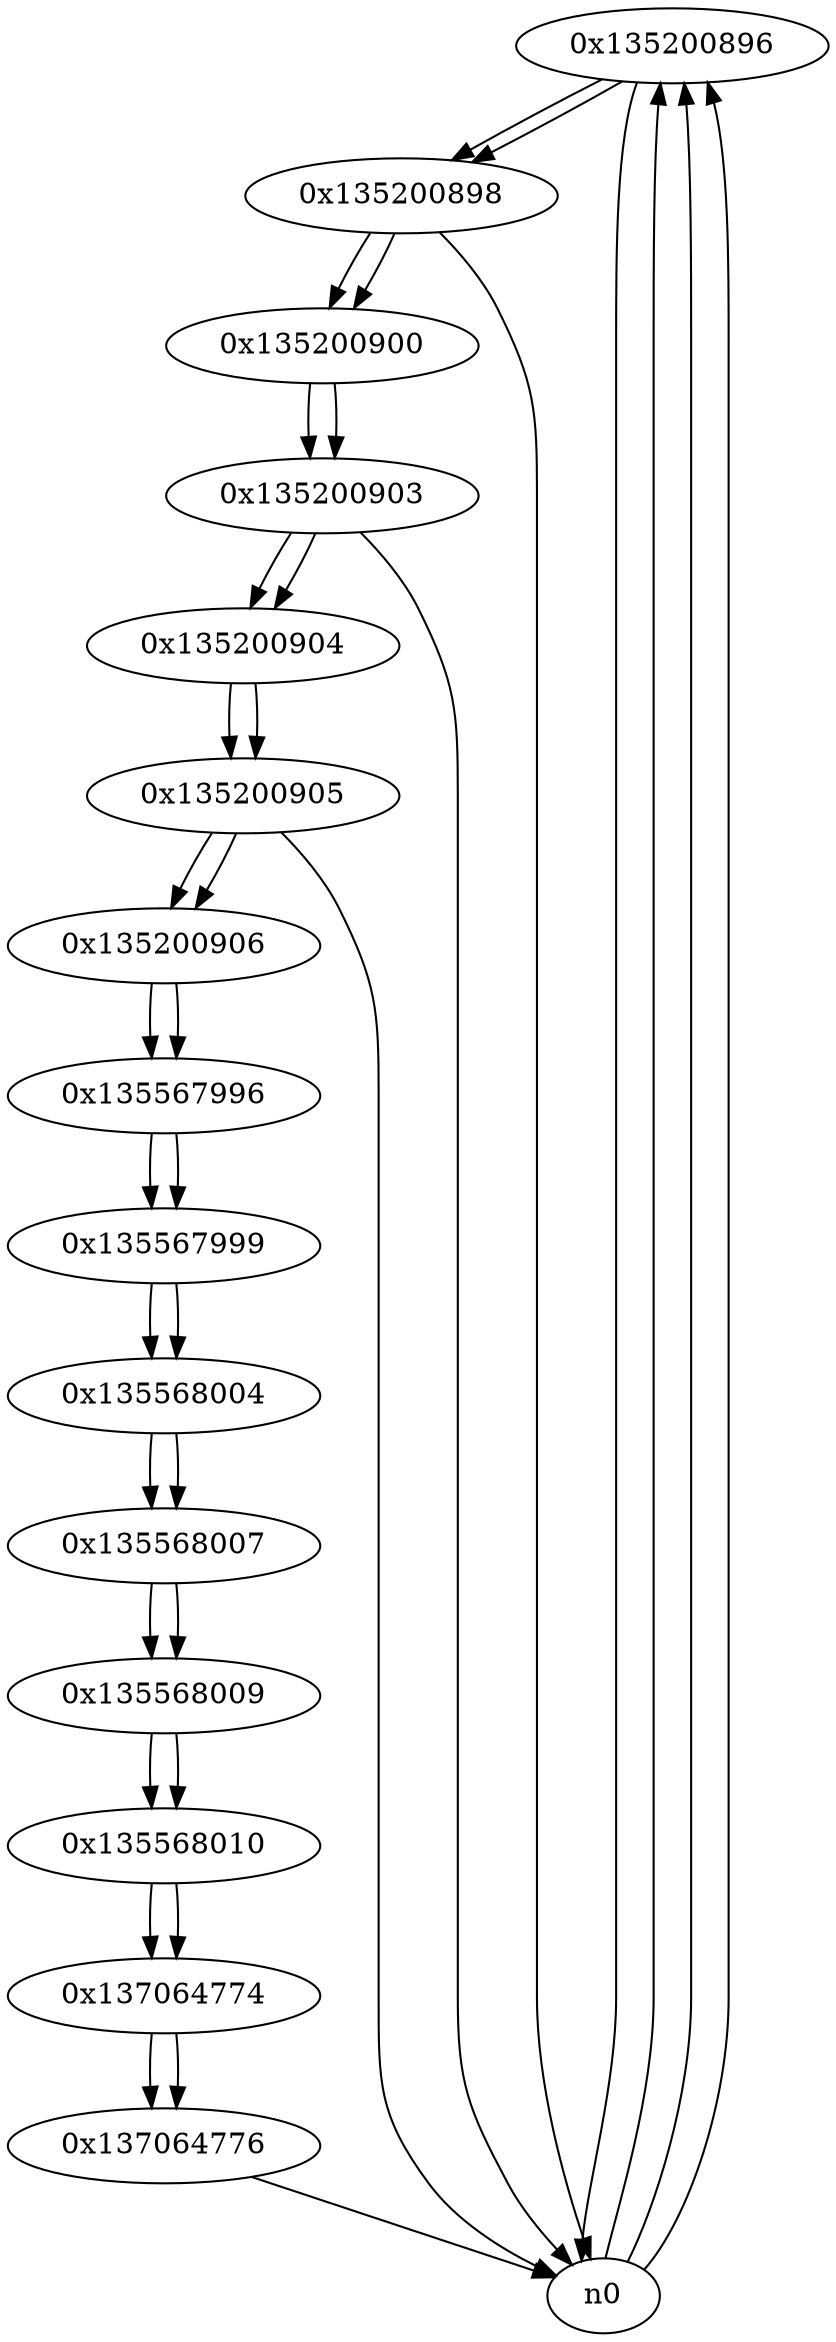 digraph G{
/* nodes */
  n1 [label="0x135200896"]
  n2 [label="0x135200898"]
  n3 [label="0x135200900"]
  n4 [label="0x135200903"]
  n5 [label="0x135200904"]
  n6 [label="0x135200905"]
  n7 [label="0x135200906"]
  n8 [label="0x135567996"]
  n9 [label="0x135567999"]
  n10 [label="0x135568004"]
  n11 [label="0x135568007"]
  n12 [label="0x135568009"]
  n13 [label="0x135568010"]
  n14 [label="0x137064774"]
  n15 [label="0x137064776"]
/* edges */
n1 -> n2;
n1 -> n0;
n0 -> n1;
n0 -> n1;
n0 -> n1;
n2 -> n3;
n2 -> n0;
n1 -> n2;
n3 -> n4;
n2 -> n3;
n4 -> n5;
n4 -> n0;
n3 -> n4;
n5 -> n6;
n4 -> n5;
n6 -> n7;
n6 -> n0;
n5 -> n6;
n7 -> n8;
n6 -> n7;
n8 -> n9;
n7 -> n8;
n9 -> n10;
n8 -> n9;
n10 -> n11;
n9 -> n10;
n11 -> n12;
n10 -> n11;
n12 -> n13;
n11 -> n12;
n13 -> n14;
n12 -> n13;
n14 -> n15;
n13 -> n14;
n15 -> n0;
n14 -> n15;
}
